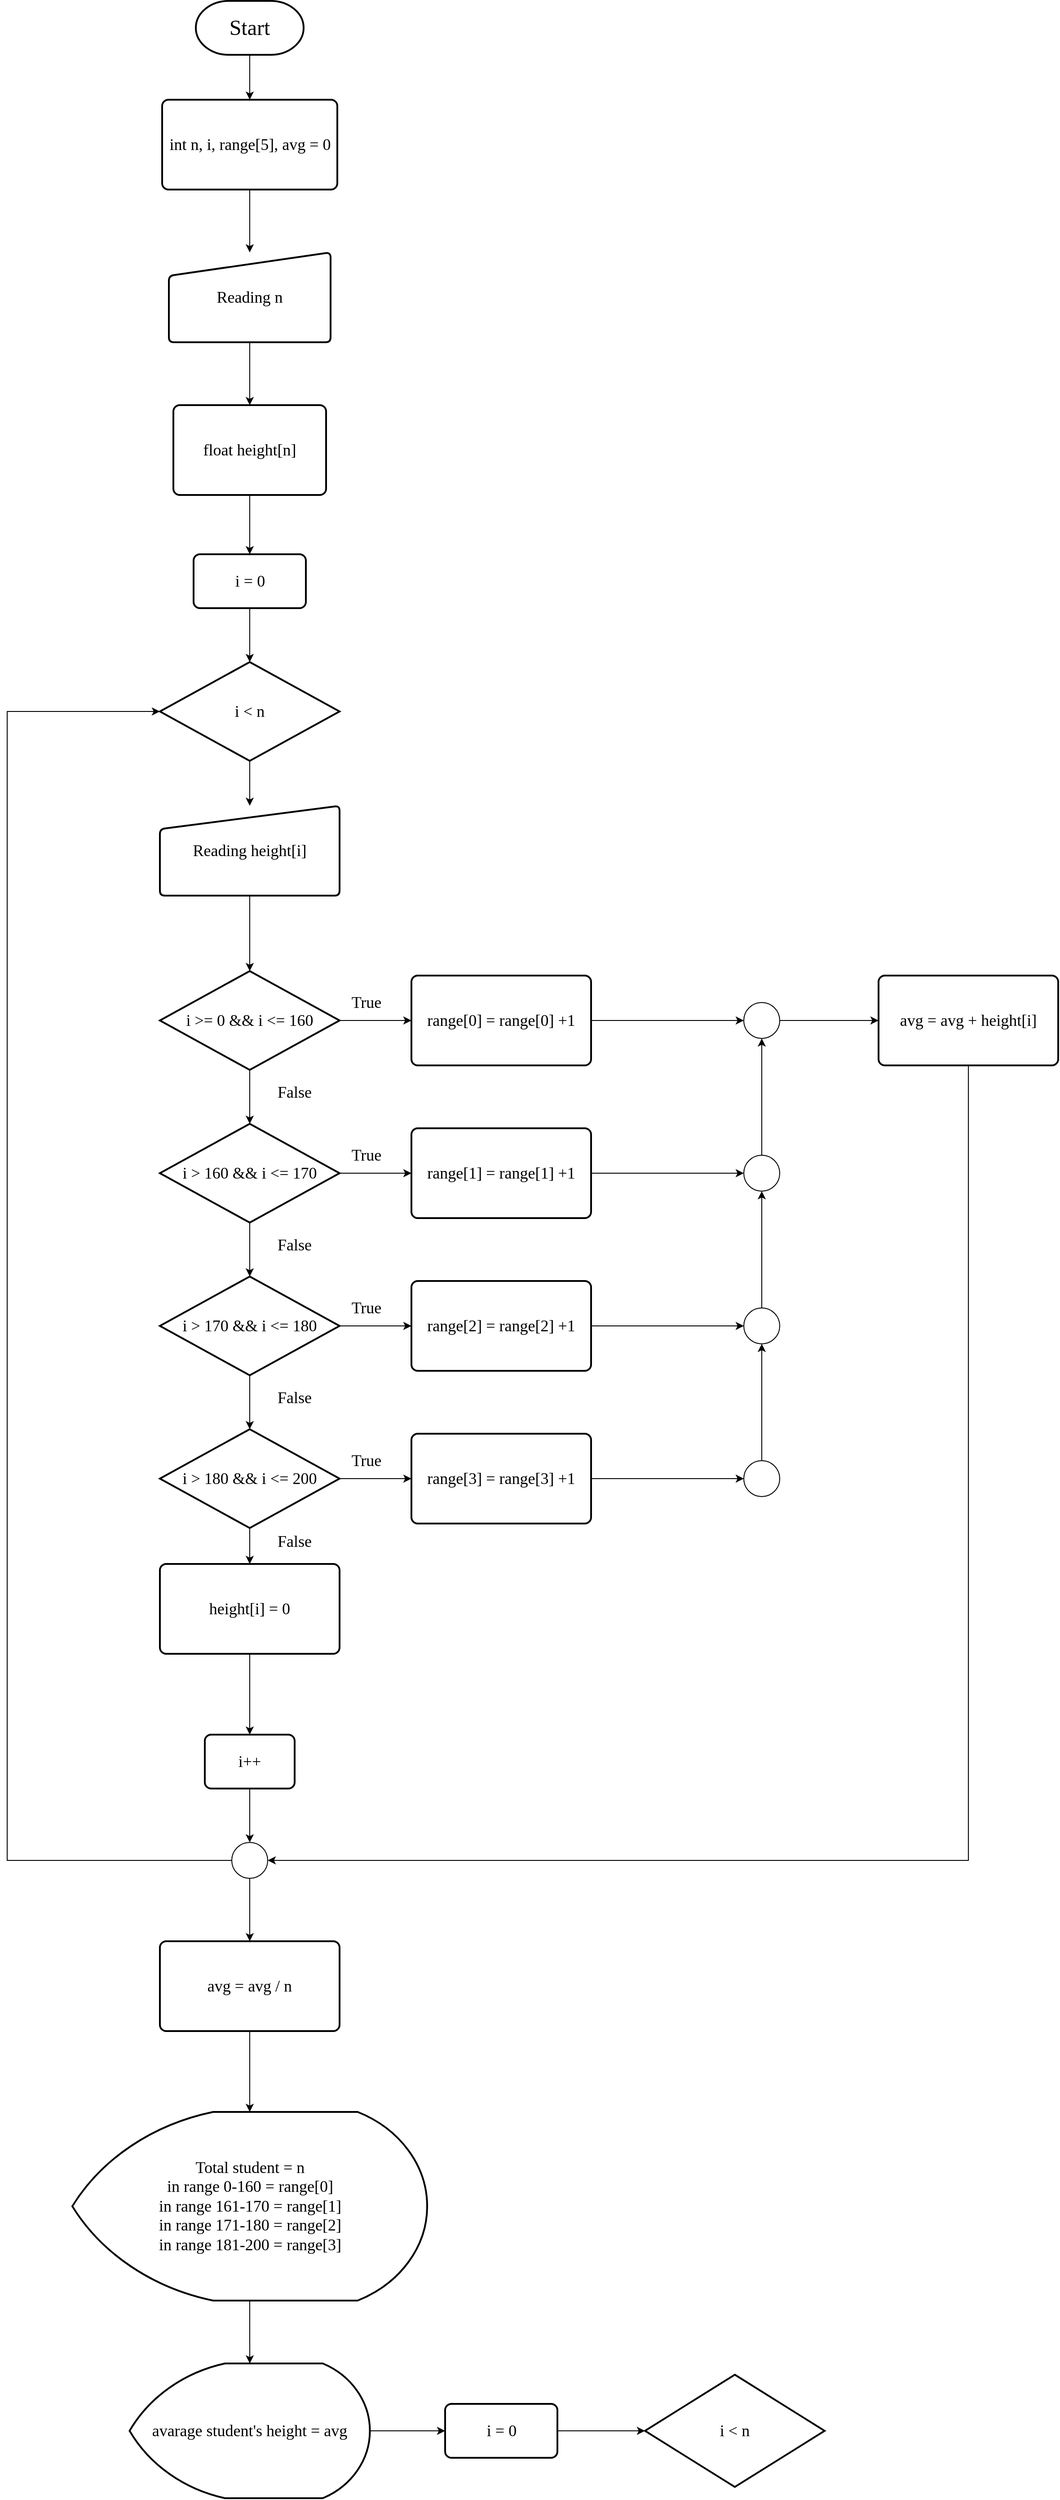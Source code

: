 <mxfile version="20.1.1" type="github">
  <diagram id="wp_xYZn4VHThL3dPTbGy" name="Page-1">
    <mxGraphModel dx="2521" dy="939" grid="1" gridSize="10" guides="1" tooltips="1" connect="1" arrows="1" fold="1" page="1" pageScale="1" pageWidth="827" pageHeight="1169" math="0" shadow="0">
      <root>
        <mxCell id="0" />
        <mxCell id="1" parent="0" />
        <mxCell id="sDerq0rX48A-iTbsA8gS-17" value="" style="edgeStyle=orthogonalEdgeStyle;rounded=0;orthogonalLoop=1;jettySize=auto;html=1;fontFamily=Kanit;fontSource=https%3A%2F%2Ffonts.googleapis.com%2Fcss%3Ffamily%3DKanit;fontSize=18;" edge="1" parent="1" source="GzxjLerJVdwIG-m4BnVG-1" target="sDerq0rX48A-iTbsA8gS-16">
          <mxGeometry relative="1" as="geometry" />
        </mxCell>
        <mxCell id="GzxjLerJVdwIG-m4BnVG-1" value="&lt;font style=&quot;font-size: 24px;&quot; data-font-src=&quot;https://fonts.googleapis.com/css?family=Kanit&quot; face=&quot;Kanit&quot;&gt;Start&lt;/font&gt;" style="strokeWidth=2;html=1;shape=mxgraph.flowchart.terminator;whiteSpace=wrap;" parent="1" vertex="1">
          <mxGeometry x="20" y="20" width="120" height="60" as="geometry" />
        </mxCell>
        <mxCell id="sDerq0rX48A-iTbsA8gS-19" value="" style="edgeStyle=orthogonalEdgeStyle;rounded=0;orthogonalLoop=1;jettySize=auto;html=1;fontFamily=Kanit;fontSource=https%3A%2F%2Ffonts.googleapis.com%2Fcss%3Ffamily%3DKanit;fontSize=18;" edge="1" parent="1" source="sDerq0rX48A-iTbsA8gS-16">
          <mxGeometry relative="1" as="geometry">
            <mxPoint x="80" y="300" as="targetPoint" />
          </mxGeometry>
        </mxCell>
        <mxCell id="sDerq0rX48A-iTbsA8gS-16" value="int n, i, range[5], avg = 0" style="rounded=1;whiteSpace=wrap;html=1;absoluteArcSize=1;arcSize=14;strokeWidth=2;fontFamily=Kanit;fontSource=https%3A%2F%2Ffonts.googleapis.com%2Fcss%3Ffamily%3DKanit;fontSize=18;" vertex="1" parent="1">
          <mxGeometry x="-17.5" y="130" width="195" height="100" as="geometry" />
        </mxCell>
        <mxCell id="sDerq0rX48A-iTbsA8gS-22" value="" style="edgeStyle=orthogonalEdgeStyle;rounded=0;orthogonalLoop=1;jettySize=auto;html=1;fontFamily=Kanit;fontSource=https%3A%2F%2Ffonts.googleapis.com%2Fcss%3Ffamily%3DKanit;fontSize=18;" edge="1" parent="1" source="sDerq0rX48A-iTbsA8gS-20" target="sDerq0rX48A-iTbsA8gS-21">
          <mxGeometry relative="1" as="geometry" />
        </mxCell>
        <mxCell id="sDerq0rX48A-iTbsA8gS-20" value="Reading n" style="html=1;strokeWidth=2;shape=manualInput;whiteSpace=wrap;rounded=1;size=26;arcSize=11;fontFamily=Kanit;fontSource=https%3A%2F%2Ffonts.googleapis.com%2Fcss%3Ffamily%3DKanit;fontSize=18;" vertex="1" parent="1">
          <mxGeometry x="-10" y="300" width="180" height="100" as="geometry" />
        </mxCell>
        <mxCell id="sDerq0rX48A-iTbsA8gS-24" value="" style="edgeStyle=orthogonalEdgeStyle;rounded=0;orthogonalLoop=1;jettySize=auto;html=1;fontFamily=Kanit;fontSource=https%3A%2F%2Ffonts.googleapis.com%2Fcss%3Ffamily%3DKanit;fontSize=18;" edge="1" parent="1" source="sDerq0rX48A-iTbsA8gS-21" target="sDerq0rX48A-iTbsA8gS-23">
          <mxGeometry relative="1" as="geometry" />
        </mxCell>
        <mxCell id="sDerq0rX48A-iTbsA8gS-21" value="float height[n]" style="rounded=1;whiteSpace=wrap;html=1;absoluteArcSize=1;arcSize=14;strokeWidth=2;fontFamily=Kanit;fontSource=https%3A%2F%2Ffonts.googleapis.com%2Fcss%3Ffamily%3DKanit;fontSize=18;" vertex="1" parent="1">
          <mxGeometry x="-5" y="470" width="170" height="100" as="geometry" />
        </mxCell>
        <mxCell id="sDerq0rX48A-iTbsA8gS-28" value="" style="edgeStyle=orthogonalEdgeStyle;rounded=0;orthogonalLoop=1;jettySize=auto;html=1;fontFamily=Kanit;fontSource=https%3A%2F%2Ffonts.googleapis.com%2Fcss%3Ffamily%3DKanit;fontSize=18;" edge="1" parent="1" source="sDerq0rX48A-iTbsA8gS-23" target="sDerq0rX48A-iTbsA8gS-27">
          <mxGeometry relative="1" as="geometry" />
        </mxCell>
        <mxCell id="sDerq0rX48A-iTbsA8gS-23" value="i = 0" style="rounded=1;whiteSpace=wrap;html=1;absoluteArcSize=1;arcSize=14;strokeWidth=2;fontFamily=Kanit;fontSource=https%3A%2F%2Ffonts.googleapis.com%2Fcss%3Ffamily%3DKanit;fontSize=18;" vertex="1" parent="1">
          <mxGeometry x="17.5" y="636" width="125" height="60" as="geometry" />
        </mxCell>
        <mxCell id="sDerq0rX48A-iTbsA8gS-31" value="" style="edgeStyle=orthogonalEdgeStyle;rounded=0;orthogonalLoop=1;jettySize=auto;html=1;fontFamily=Kanit;fontSource=https%3A%2F%2Ffonts.googleapis.com%2Fcss%3Ffamily%3DKanit;fontSize=18;" edge="1" parent="1" source="sDerq0rX48A-iTbsA8gS-27" target="sDerq0rX48A-iTbsA8gS-30">
          <mxGeometry relative="1" as="geometry" />
        </mxCell>
        <mxCell id="sDerq0rX48A-iTbsA8gS-27" value="i &amp;lt; n" style="strokeWidth=2;html=1;shape=mxgraph.flowchart.decision;whiteSpace=wrap;fontFamily=Kanit;fontSource=https%3A%2F%2Ffonts.googleapis.com%2Fcss%3Ffamily%3DKanit;fontSize=18;" vertex="1" parent="1">
          <mxGeometry x="-20" y="756" width="200" height="110" as="geometry" />
        </mxCell>
        <mxCell id="sDerq0rX48A-iTbsA8gS-34" value="" style="edgeStyle=orthogonalEdgeStyle;rounded=0;orthogonalLoop=1;jettySize=auto;html=1;fontFamily=Kanit;fontSource=https%3A%2F%2Ffonts.googleapis.com%2Fcss%3Ffamily%3DKanit;fontSize=18;" edge="1" parent="1" source="sDerq0rX48A-iTbsA8gS-30">
          <mxGeometry relative="1" as="geometry">
            <mxPoint x="80" y="1100" as="targetPoint" />
          </mxGeometry>
        </mxCell>
        <mxCell id="sDerq0rX48A-iTbsA8gS-30" value="Reading height[i]" style="html=1;strokeWidth=2;shape=manualInput;whiteSpace=wrap;rounded=1;size=26;arcSize=11;fontFamily=Kanit;fontSource=https%3A%2F%2Ffonts.googleapis.com%2Fcss%3Ffamily%3DKanit;fontSize=18;" vertex="1" parent="1">
          <mxGeometry x="-20" y="916" width="200" height="100" as="geometry" />
        </mxCell>
        <mxCell id="sDerq0rX48A-iTbsA8gS-44" value="" style="edgeStyle=orthogonalEdgeStyle;rounded=0;orthogonalLoop=1;jettySize=auto;html=1;fontFamily=Kanit;fontSource=https%3A%2F%2Ffonts.googleapis.com%2Fcss%3Ffamily%3DKanit;fontSize=18;" edge="1" parent="1" source="sDerq0rX48A-iTbsA8gS-42" target="sDerq0rX48A-iTbsA8gS-43">
          <mxGeometry relative="1" as="geometry" />
        </mxCell>
        <mxCell id="sDerq0rX48A-iTbsA8gS-56" value="" style="edgeStyle=orthogonalEdgeStyle;rounded=0;orthogonalLoop=1;jettySize=auto;html=1;fontFamily=Kanit;fontSource=https%3A%2F%2Ffonts.googleapis.com%2Fcss%3Ffamily%3DKanit;fontSize=18;" edge="1" parent="1" source="sDerq0rX48A-iTbsA8gS-42" target="sDerq0rX48A-iTbsA8gS-49">
          <mxGeometry relative="1" as="geometry" />
        </mxCell>
        <mxCell id="sDerq0rX48A-iTbsA8gS-42" value="i &amp;gt;= 0 &amp;amp;&amp;amp; i &amp;lt;= 160" style="strokeWidth=2;html=1;shape=mxgraph.flowchart.decision;whiteSpace=wrap;fontFamily=Kanit;fontSource=https%3A%2F%2Ffonts.googleapis.com%2Fcss%3Ffamily%3DKanit;fontSize=18;" vertex="1" parent="1">
          <mxGeometry x="-20" y="1100" width="200" height="110" as="geometry" />
        </mxCell>
        <mxCell id="sDerq0rX48A-iTbsA8gS-46" value="" style="edgeStyle=orthogonalEdgeStyle;rounded=0;orthogonalLoop=1;jettySize=auto;html=1;fontFamily=Kanit;fontSource=https%3A%2F%2Ffonts.googleapis.com%2Fcss%3Ffamily%3DKanit;fontSize=18;" edge="1" parent="1" source="sDerq0rX48A-iTbsA8gS-43" target="sDerq0rX48A-iTbsA8gS-45">
          <mxGeometry relative="1" as="geometry" />
        </mxCell>
        <mxCell id="sDerq0rX48A-iTbsA8gS-55" value="" style="edgeStyle=orthogonalEdgeStyle;rounded=0;orthogonalLoop=1;jettySize=auto;html=1;fontFamily=Kanit;fontSource=https%3A%2F%2Ffonts.googleapis.com%2Fcss%3Ffamily%3DKanit;fontSize=18;" edge="1" parent="1" source="sDerq0rX48A-iTbsA8gS-43">
          <mxGeometry relative="1" as="geometry">
            <mxPoint x="260" y="1325" as="targetPoint" />
          </mxGeometry>
        </mxCell>
        <mxCell id="sDerq0rX48A-iTbsA8gS-43" value="i &amp;gt; 160 &amp;amp;&amp;amp; i &amp;lt;= 170" style="strokeWidth=2;html=1;shape=mxgraph.flowchart.decision;whiteSpace=wrap;fontFamily=Kanit;fontSource=https%3A%2F%2Ffonts.googleapis.com%2Fcss%3Ffamily%3DKanit;fontSize=18;" vertex="1" parent="1">
          <mxGeometry x="-20" y="1270" width="200" height="110" as="geometry" />
        </mxCell>
        <mxCell id="sDerq0rX48A-iTbsA8gS-48" value="" style="edgeStyle=orthogonalEdgeStyle;rounded=0;orthogonalLoop=1;jettySize=auto;html=1;fontFamily=Kanit;fontSource=https%3A%2F%2Ffonts.googleapis.com%2Fcss%3Ffamily%3DKanit;fontSize=18;" edge="1" parent="1" source="sDerq0rX48A-iTbsA8gS-45" target="sDerq0rX48A-iTbsA8gS-47">
          <mxGeometry relative="1" as="geometry" />
        </mxCell>
        <mxCell id="sDerq0rX48A-iTbsA8gS-54" value="" style="edgeStyle=orthogonalEdgeStyle;rounded=0;orthogonalLoop=1;jettySize=auto;html=1;fontFamily=Kanit;fontSource=https%3A%2F%2Ffonts.googleapis.com%2Fcss%3Ffamily%3DKanit;fontSize=18;" edge="1" parent="1" source="sDerq0rX48A-iTbsA8gS-45">
          <mxGeometry relative="1" as="geometry">
            <mxPoint x="260" y="1495" as="targetPoint" />
          </mxGeometry>
        </mxCell>
        <mxCell id="sDerq0rX48A-iTbsA8gS-45" value="i &amp;gt; 170 &amp;amp;&amp;amp; i &amp;lt;= 180" style="strokeWidth=2;html=1;shape=mxgraph.flowchart.decision;whiteSpace=wrap;fontFamily=Kanit;fontSource=https%3A%2F%2Ffonts.googleapis.com%2Fcss%3Ffamily%3DKanit;fontSize=18;" vertex="1" parent="1">
          <mxGeometry x="-20" y="1440" width="200" height="110" as="geometry" />
        </mxCell>
        <mxCell id="sDerq0rX48A-iTbsA8gS-53" value="" style="edgeStyle=orthogonalEdgeStyle;rounded=0;orthogonalLoop=1;jettySize=auto;html=1;fontFamily=Kanit;fontSource=https%3A%2F%2Ffonts.googleapis.com%2Fcss%3Ffamily%3DKanit;fontSize=18;" edge="1" parent="1" source="sDerq0rX48A-iTbsA8gS-47">
          <mxGeometry relative="1" as="geometry">
            <mxPoint x="260" y="1665" as="targetPoint" />
          </mxGeometry>
        </mxCell>
        <mxCell id="sDerq0rX48A-iTbsA8gS-75" value="" style="edgeStyle=orthogonalEdgeStyle;rounded=0;orthogonalLoop=1;jettySize=auto;html=1;fontFamily=Kanit;fontSource=https%3A%2F%2Ffonts.googleapis.com%2Fcss%3Ffamily%3DKanit;fontSize=18;" edge="1" parent="1" source="sDerq0rX48A-iTbsA8gS-47" target="sDerq0rX48A-iTbsA8gS-74">
          <mxGeometry relative="1" as="geometry" />
        </mxCell>
        <mxCell id="sDerq0rX48A-iTbsA8gS-47" value="i &amp;gt; 180 &amp;amp;&amp;amp; i &amp;lt;= 200" style="strokeWidth=2;html=1;shape=mxgraph.flowchart.decision;whiteSpace=wrap;fontFamily=Kanit;fontSource=https%3A%2F%2Ffonts.googleapis.com%2Fcss%3Ffamily%3DKanit;fontSize=18;" vertex="1" parent="1">
          <mxGeometry x="-20" y="1610" width="200" height="110" as="geometry" />
        </mxCell>
        <mxCell id="sDerq0rX48A-iTbsA8gS-68" style="edgeStyle=orthogonalEdgeStyle;rounded=0;orthogonalLoop=1;jettySize=auto;html=1;entryX=0;entryY=0.5;entryDx=0;entryDy=0;entryPerimeter=0;fontFamily=Kanit;fontSource=https%3A%2F%2Ffonts.googleapis.com%2Fcss%3Ffamily%3DKanit;fontSize=18;" edge="1" parent="1" source="sDerq0rX48A-iTbsA8gS-49" target="sDerq0rX48A-iTbsA8gS-60">
          <mxGeometry relative="1" as="geometry" />
        </mxCell>
        <mxCell id="sDerq0rX48A-iTbsA8gS-49" value="range[0] = range[0] +1" style="rounded=1;whiteSpace=wrap;html=1;absoluteArcSize=1;arcSize=14;strokeWidth=2;fontFamily=Kanit;fontSource=https%3A%2F%2Ffonts.googleapis.com%2Fcss%3Ffamily%3DKanit;fontSize=18;" vertex="1" parent="1">
          <mxGeometry x="260" y="1105" width="200" height="100" as="geometry" />
        </mxCell>
        <mxCell id="sDerq0rX48A-iTbsA8gS-70" style="edgeStyle=orthogonalEdgeStyle;rounded=0;orthogonalLoop=1;jettySize=auto;html=1;entryX=0;entryY=0.5;entryDx=0;entryDy=0;entryPerimeter=0;fontFamily=Kanit;fontSource=https%3A%2F%2Ffonts.googleapis.com%2Fcss%3Ffamily%3DKanit;fontSize=18;" edge="1" parent="1" source="sDerq0rX48A-iTbsA8gS-57" target="sDerq0rX48A-iTbsA8gS-63">
          <mxGeometry relative="1" as="geometry" />
        </mxCell>
        <mxCell id="sDerq0rX48A-iTbsA8gS-57" value="range[2] = range[2] +1" style="rounded=1;whiteSpace=wrap;html=1;absoluteArcSize=1;arcSize=14;strokeWidth=2;fontFamily=Kanit;fontSource=https%3A%2F%2Ffonts.googleapis.com%2Fcss%3Ffamily%3DKanit;fontSize=18;" vertex="1" parent="1">
          <mxGeometry x="260" y="1445" width="200" height="100" as="geometry" />
        </mxCell>
        <mxCell id="sDerq0rX48A-iTbsA8gS-69" style="edgeStyle=orthogonalEdgeStyle;rounded=0;orthogonalLoop=1;jettySize=auto;html=1;entryX=0;entryY=0.5;entryDx=0;entryDy=0;entryPerimeter=0;fontFamily=Kanit;fontSource=https%3A%2F%2Ffonts.googleapis.com%2Fcss%3Ffamily%3DKanit;fontSize=18;" edge="1" parent="1" source="sDerq0rX48A-iTbsA8gS-58" target="sDerq0rX48A-iTbsA8gS-62">
          <mxGeometry relative="1" as="geometry" />
        </mxCell>
        <mxCell id="sDerq0rX48A-iTbsA8gS-58" value="range[1] = range[1] +1" style="rounded=1;whiteSpace=wrap;html=1;absoluteArcSize=1;arcSize=14;strokeWidth=2;fontFamily=Kanit;fontSource=https%3A%2F%2Ffonts.googleapis.com%2Fcss%3Ffamily%3DKanit;fontSize=18;" vertex="1" parent="1">
          <mxGeometry x="260" y="1275" width="200" height="100" as="geometry" />
        </mxCell>
        <mxCell id="sDerq0rX48A-iTbsA8gS-71" style="edgeStyle=orthogonalEdgeStyle;rounded=0;orthogonalLoop=1;jettySize=auto;html=1;entryX=0;entryY=0.5;entryDx=0;entryDy=0;entryPerimeter=0;fontFamily=Kanit;fontSource=https%3A%2F%2Ffonts.googleapis.com%2Fcss%3Ffamily%3DKanit;fontSize=18;" edge="1" parent="1" source="sDerq0rX48A-iTbsA8gS-59" target="sDerq0rX48A-iTbsA8gS-64">
          <mxGeometry relative="1" as="geometry" />
        </mxCell>
        <mxCell id="sDerq0rX48A-iTbsA8gS-59" value="range[3] = range[3] +1" style="rounded=1;whiteSpace=wrap;html=1;absoluteArcSize=1;arcSize=14;strokeWidth=2;fontFamily=Kanit;fontSource=https%3A%2F%2Ffonts.googleapis.com%2Fcss%3Ffamily%3DKanit;fontSize=18;" vertex="1" parent="1">
          <mxGeometry x="260" y="1615" width="200" height="100" as="geometry" />
        </mxCell>
        <mxCell id="sDerq0rX48A-iTbsA8gS-73" value="" style="edgeStyle=orthogonalEdgeStyle;rounded=0;orthogonalLoop=1;jettySize=auto;html=1;fontFamily=Kanit;fontSource=https%3A%2F%2Ffonts.googleapis.com%2Fcss%3Ffamily%3DKanit;fontSize=18;" edge="1" parent="1" source="sDerq0rX48A-iTbsA8gS-60" target="sDerq0rX48A-iTbsA8gS-72">
          <mxGeometry relative="1" as="geometry" />
        </mxCell>
        <mxCell id="sDerq0rX48A-iTbsA8gS-60" value="" style="verticalLabelPosition=bottom;verticalAlign=top;html=1;shape=mxgraph.flowchart.on-page_reference;fontFamily=Kanit;fontSource=https%3A%2F%2Ffonts.googleapis.com%2Fcss%3Ffamily%3DKanit;fontSize=18;" vertex="1" parent="1">
          <mxGeometry x="630" y="1135" width="40" height="40" as="geometry" />
        </mxCell>
        <mxCell id="sDerq0rX48A-iTbsA8gS-67" style="edgeStyle=orthogonalEdgeStyle;rounded=0;orthogonalLoop=1;jettySize=auto;html=1;entryX=0.5;entryY=1;entryDx=0;entryDy=0;entryPerimeter=0;fontFamily=Kanit;fontSource=https%3A%2F%2Ffonts.googleapis.com%2Fcss%3Ffamily%3DKanit;fontSize=18;" edge="1" parent="1" source="sDerq0rX48A-iTbsA8gS-62" target="sDerq0rX48A-iTbsA8gS-60">
          <mxGeometry relative="1" as="geometry" />
        </mxCell>
        <mxCell id="sDerq0rX48A-iTbsA8gS-62" value="" style="verticalLabelPosition=bottom;verticalAlign=top;html=1;shape=mxgraph.flowchart.on-page_reference;fontFamily=Kanit;fontSource=https%3A%2F%2Ffonts.googleapis.com%2Fcss%3Ffamily%3DKanit;fontSize=18;" vertex="1" parent="1">
          <mxGeometry x="630" y="1305" width="40" height="40" as="geometry" />
        </mxCell>
        <mxCell id="sDerq0rX48A-iTbsA8gS-66" style="edgeStyle=orthogonalEdgeStyle;rounded=0;orthogonalLoop=1;jettySize=auto;html=1;entryX=0.5;entryY=1;entryDx=0;entryDy=0;entryPerimeter=0;fontFamily=Kanit;fontSource=https%3A%2F%2Ffonts.googleapis.com%2Fcss%3Ffamily%3DKanit;fontSize=18;" edge="1" parent="1" source="sDerq0rX48A-iTbsA8gS-63" target="sDerq0rX48A-iTbsA8gS-62">
          <mxGeometry relative="1" as="geometry" />
        </mxCell>
        <mxCell id="sDerq0rX48A-iTbsA8gS-63" value="" style="verticalLabelPosition=bottom;verticalAlign=top;html=1;shape=mxgraph.flowchart.on-page_reference;fontFamily=Kanit;fontSource=https%3A%2F%2Ffonts.googleapis.com%2Fcss%3Ffamily%3DKanit;fontSize=18;" vertex="1" parent="1">
          <mxGeometry x="630" y="1475" width="40" height="40" as="geometry" />
        </mxCell>
        <mxCell id="sDerq0rX48A-iTbsA8gS-65" style="edgeStyle=orthogonalEdgeStyle;rounded=0;orthogonalLoop=1;jettySize=auto;html=1;entryX=0.5;entryY=1;entryDx=0;entryDy=0;entryPerimeter=0;fontFamily=Kanit;fontSource=https%3A%2F%2Ffonts.googleapis.com%2Fcss%3Ffamily%3DKanit;fontSize=18;" edge="1" parent="1" source="sDerq0rX48A-iTbsA8gS-64" target="sDerq0rX48A-iTbsA8gS-63">
          <mxGeometry relative="1" as="geometry" />
        </mxCell>
        <mxCell id="sDerq0rX48A-iTbsA8gS-64" value="" style="verticalLabelPosition=bottom;verticalAlign=top;html=1;shape=mxgraph.flowchart.on-page_reference;fontFamily=Kanit;fontSource=https%3A%2F%2Ffonts.googleapis.com%2Fcss%3Ffamily%3DKanit;fontSize=18;" vertex="1" parent="1">
          <mxGeometry x="630" y="1645" width="40" height="40" as="geometry" />
        </mxCell>
        <mxCell id="sDerq0rX48A-iTbsA8gS-78" style="edgeStyle=orthogonalEdgeStyle;rounded=0;orthogonalLoop=1;jettySize=auto;html=1;entryX=1;entryY=0.5;entryDx=0;entryDy=0;entryPerimeter=0;fontFamily=Kanit;fontSource=https%3A%2F%2Ffonts.googleapis.com%2Fcss%3Ffamily%3DKanit;fontSize=18;" edge="1" parent="1" source="sDerq0rX48A-iTbsA8gS-72" target="sDerq0rX48A-iTbsA8gS-76">
          <mxGeometry relative="1" as="geometry">
            <Array as="points">
              <mxPoint x="880" y="2090" />
            </Array>
          </mxGeometry>
        </mxCell>
        <mxCell id="sDerq0rX48A-iTbsA8gS-72" value="avg = avg + height[i]" style="rounded=1;whiteSpace=wrap;html=1;absoluteArcSize=1;arcSize=14;strokeWidth=2;fontFamily=Kanit;fontSource=https%3A%2F%2Ffonts.googleapis.com%2Fcss%3Ffamily%3DKanit;fontSize=18;" vertex="1" parent="1">
          <mxGeometry x="780" y="1105" width="200" height="100" as="geometry" />
        </mxCell>
        <mxCell id="sDerq0rX48A-iTbsA8gS-81" value="" style="edgeStyle=orthogonalEdgeStyle;rounded=0;orthogonalLoop=1;jettySize=auto;html=1;fontFamily=Kanit;fontSource=https%3A%2F%2Ffonts.googleapis.com%2Fcss%3Ffamily%3DKanit;fontSize=18;" edge="1" parent="1" source="sDerq0rX48A-iTbsA8gS-74" target="sDerq0rX48A-iTbsA8gS-80">
          <mxGeometry relative="1" as="geometry" />
        </mxCell>
        <mxCell id="sDerq0rX48A-iTbsA8gS-74" value="height[i] = 0" style="rounded=1;whiteSpace=wrap;html=1;absoluteArcSize=1;arcSize=14;strokeWidth=2;fontFamily=Kanit;fontSource=https%3A%2F%2Ffonts.googleapis.com%2Fcss%3Ffamily%3DKanit;fontSize=18;" vertex="1" parent="1">
          <mxGeometry x="-20" y="1760" width="200" height="100" as="geometry" />
        </mxCell>
        <mxCell id="sDerq0rX48A-iTbsA8gS-83" style="edgeStyle=orthogonalEdgeStyle;rounded=0;orthogonalLoop=1;jettySize=auto;html=1;entryX=0;entryY=0.5;entryDx=0;entryDy=0;entryPerimeter=0;fontFamily=Kanit;fontSource=https%3A%2F%2Ffonts.googleapis.com%2Fcss%3Ffamily%3DKanit;fontSize=18;" edge="1" parent="1" source="sDerq0rX48A-iTbsA8gS-76" target="sDerq0rX48A-iTbsA8gS-27">
          <mxGeometry relative="1" as="geometry">
            <Array as="points">
              <mxPoint x="-190" y="2090" />
              <mxPoint x="-190" y="811" />
            </Array>
          </mxGeometry>
        </mxCell>
        <mxCell id="sDerq0rX48A-iTbsA8gS-98" value="" style="edgeStyle=orthogonalEdgeStyle;rounded=0;orthogonalLoop=1;jettySize=auto;html=1;fontFamily=Kanit;fontSource=https%3A%2F%2Ffonts.googleapis.com%2Fcss%3Ffamily%3DKanit;fontSize=18;" edge="1" parent="1" source="sDerq0rX48A-iTbsA8gS-76" target="sDerq0rX48A-iTbsA8gS-96">
          <mxGeometry relative="1" as="geometry" />
        </mxCell>
        <mxCell id="sDerq0rX48A-iTbsA8gS-76" value="" style="verticalLabelPosition=bottom;verticalAlign=top;html=1;shape=mxgraph.flowchart.on-page_reference;fontFamily=Kanit;fontSource=https%3A%2F%2Ffonts.googleapis.com%2Fcss%3Ffamily%3DKanit;fontSize=18;" vertex="1" parent="1">
          <mxGeometry x="60" y="2070" width="40" height="40" as="geometry" />
        </mxCell>
        <mxCell id="sDerq0rX48A-iTbsA8gS-82" value="" style="edgeStyle=orthogonalEdgeStyle;rounded=0;orthogonalLoop=1;jettySize=auto;html=1;fontFamily=Kanit;fontSource=https%3A%2F%2Ffonts.googleapis.com%2Fcss%3Ffamily%3DKanit;fontSize=18;" edge="1" parent="1" source="sDerq0rX48A-iTbsA8gS-80" target="sDerq0rX48A-iTbsA8gS-76">
          <mxGeometry relative="1" as="geometry" />
        </mxCell>
        <mxCell id="sDerq0rX48A-iTbsA8gS-80" value="i++" style="rounded=1;whiteSpace=wrap;html=1;absoluteArcSize=1;arcSize=14;strokeWidth=2;fontFamily=Kanit;fontSource=https%3A%2F%2Ffonts.googleapis.com%2Fcss%3Ffamily%3DKanit;fontSize=18;" vertex="1" parent="1">
          <mxGeometry x="30" y="1950" width="100" height="60" as="geometry" />
        </mxCell>
        <mxCell id="sDerq0rX48A-iTbsA8gS-84" value="True" style="text;html=1;strokeColor=none;fillColor=none;align=center;verticalAlign=middle;whiteSpace=wrap;rounded=0;fontFamily=Kanit;fontSource=https%3A%2F%2Ffonts.googleapis.com%2Fcss%3Ffamily%3DKanit;fontSize=18;" vertex="1" parent="1">
          <mxGeometry x="180" y="1120" width="60" height="30" as="geometry" />
        </mxCell>
        <mxCell id="sDerq0rX48A-iTbsA8gS-87" value="True" style="text;html=1;strokeColor=none;fillColor=none;align=center;verticalAlign=middle;whiteSpace=wrap;rounded=0;fontFamily=Kanit;fontSource=https%3A%2F%2Ffonts.googleapis.com%2Fcss%3Ffamily%3DKanit;fontSize=18;" vertex="1" parent="1">
          <mxGeometry x="180" y="1290" width="60" height="30" as="geometry" />
        </mxCell>
        <mxCell id="sDerq0rX48A-iTbsA8gS-88" value="True" style="text;html=1;strokeColor=none;fillColor=none;align=center;verticalAlign=middle;whiteSpace=wrap;rounded=0;fontFamily=Kanit;fontSource=https%3A%2F%2Ffonts.googleapis.com%2Fcss%3Ffamily%3DKanit;fontSize=18;" vertex="1" parent="1">
          <mxGeometry x="180" y="1460" width="60" height="30" as="geometry" />
        </mxCell>
        <mxCell id="sDerq0rX48A-iTbsA8gS-89" value="True" style="text;html=1;strokeColor=none;fillColor=none;align=center;verticalAlign=middle;whiteSpace=wrap;rounded=0;fontFamily=Kanit;fontSource=https%3A%2F%2Ffonts.googleapis.com%2Fcss%3Ffamily%3DKanit;fontSize=18;" vertex="1" parent="1">
          <mxGeometry x="180" y="1630" width="60" height="30" as="geometry" />
        </mxCell>
        <mxCell id="sDerq0rX48A-iTbsA8gS-90" value="False" style="text;html=1;strokeColor=none;fillColor=none;align=center;verticalAlign=middle;whiteSpace=wrap;rounded=0;fontFamily=Kanit;fontSource=https%3A%2F%2Ffonts.googleapis.com%2Fcss%3Ffamily%3DKanit;fontSize=18;" vertex="1" parent="1">
          <mxGeometry x="100" y="1220" width="60" height="30" as="geometry" />
        </mxCell>
        <mxCell id="sDerq0rX48A-iTbsA8gS-91" value="False" style="text;html=1;strokeColor=none;fillColor=none;align=center;verticalAlign=middle;whiteSpace=wrap;rounded=0;fontFamily=Kanit;fontSource=https%3A%2F%2Ffonts.googleapis.com%2Fcss%3Ffamily%3DKanit;fontSize=18;" vertex="1" parent="1">
          <mxGeometry x="100" y="1390" width="60" height="30" as="geometry" />
        </mxCell>
        <mxCell id="sDerq0rX48A-iTbsA8gS-92" value="False" style="text;html=1;strokeColor=none;fillColor=none;align=center;verticalAlign=middle;whiteSpace=wrap;rounded=0;fontFamily=Kanit;fontSource=https%3A%2F%2Ffonts.googleapis.com%2Fcss%3Ffamily%3DKanit;fontSize=18;" vertex="1" parent="1">
          <mxGeometry x="100" y="1560" width="60" height="30" as="geometry" />
        </mxCell>
        <mxCell id="sDerq0rX48A-iTbsA8gS-93" value="False" style="text;html=1;strokeColor=none;fillColor=none;align=center;verticalAlign=middle;whiteSpace=wrap;rounded=0;fontFamily=Kanit;fontSource=https%3A%2F%2Ffonts.googleapis.com%2Fcss%3Ffamily%3DKanit;fontSize=18;" vertex="1" parent="1">
          <mxGeometry x="100" y="1720" width="60" height="30" as="geometry" />
        </mxCell>
        <mxCell id="sDerq0rX48A-iTbsA8gS-101" value="" style="edgeStyle=orthogonalEdgeStyle;rounded=0;orthogonalLoop=1;jettySize=auto;html=1;fontFamily=Kanit;fontSource=https%3A%2F%2Ffonts.googleapis.com%2Fcss%3Ffamily%3DKanit;fontSize=18;" edge="1" parent="1" source="sDerq0rX48A-iTbsA8gS-96" target="sDerq0rX48A-iTbsA8gS-100">
          <mxGeometry relative="1" as="geometry" />
        </mxCell>
        <mxCell id="sDerq0rX48A-iTbsA8gS-96" value="avg = avg / n" style="rounded=1;whiteSpace=wrap;html=1;absoluteArcSize=1;arcSize=14;strokeWidth=2;fontFamily=Kanit;fontSource=https%3A%2F%2Ffonts.googleapis.com%2Fcss%3Ffamily%3DKanit;fontSize=18;" vertex="1" parent="1">
          <mxGeometry x="-20" y="2180" width="200" height="100" as="geometry" />
        </mxCell>
        <mxCell id="sDerq0rX48A-iTbsA8gS-103" value="" style="edgeStyle=orthogonalEdgeStyle;rounded=0;orthogonalLoop=1;jettySize=auto;html=1;fontFamily=Kanit;fontSource=https%3A%2F%2Ffonts.googleapis.com%2Fcss%3Ffamily%3DKanit;fontSize=18;" edge="1" parent="1" source="sDerq0rX48A-iTbsA8gS-100" target="sDerq0rX48A-iTbsA8gS-102">
          <mxGeometry relative="1" as="geometry" />
        </mxCell>
        <mxCell id="sDerq0rX48A-iTbsA8gS-100" value="Total student = n&lt;br&gt;in range 0-160 = range[0]&lt;br&gt;in range 161-170 = range[1]&lt;br&gt;in range 171-180 = range[2]&lt;br&gt;in range 181-200 = range[3]" style="strokeWidth=2;html=1;shape=mxgraph.flowchart.display;whiteSpace=wrap;fontFamily=Kanit;fontSource=https%3A%2F%2Ffonts.googleapis.com%2Fcss%3Ffamily%3DKanit;fontSize=18;" vertex="1" parent="1">
          <mxGeometry x="-117.5" y="2370" width="395" height="210" as="geometry" />
        </mxCell>
        <mxCell id="sDerq0rX48A-iTbsA8gS-106" value="" style="edgeStyle=orthogonalEdgeStyle;rounded=0;orthogonalLoop=1;jettySize=auto;html=1;fontFamily=Kanit;fontSource=https%3A%2F%2Ffonts.googleapis.com%2Fcss%3Ffamily%3DKanit;fontSize=18;" edge="1" parent="1" source="sDerq0rX48A-iTbsA8gS-102" target="sDerq0rX48A-iTbsA8gS-105">
          <mxGeometry relative="1" as="geometry" />
        </mxCell>
        <mxCell id="sDerq0rX48A-iTbsA8gS-102" value="avarage student&#39;s height = avg&lt;br&gt;" style="strokeWidth=2;html=1;shape=mxgraph.flowchart.display;whiteSpace=wrap;fontFamily=Kanit;fontSource=https%3A%2F%2Ffonts.googleapis.com%2Fcss%3Ffamily%3DKanit;fontSize=18;" vertex="1" parent="1">
          <mxGeometry x="-53.75" y="2650" width="267.5" height="150" as="geometry" />
        </mxCell>
        <mxCell id="sDerq0rX48A-iTbsA8gS-108" value="" style="edgeStyle=orthogonalEdgeStyle;rounded=0;orthogonalLoop=1;jettySize=auto;html=1;fontFamily=Kanit;fontSource=https%3A%2F%2Ffonts.googleapis.com%2Fcss%3Ffamily%3DKanit;fontSize=18;" edge="1" parent="1" source="sDerq0rX48A-iTbsA8gS-105" target="sDerq0rX48A-iTbsA8gS-107">
          <mxGeometry relative="1" as="geometry" />
        </mxCell>
        <mxCell id="sDerq0rX48A-iTbsA8gS-105" value="i = 0" style="rounded=1;whiteSpace=wrap;html=1;absoluteArcSize=1;arcSize=14;strokeWidth=2;fontFamily=Kanit;fontSource=https%3A%2F%2Ffonts.googleapis.com%2Fcss%3Ffamily%3DKanit;fontSize=18;" vertex="1" parent="1">
          <mxGeometry x="297.5" y="2695" width="125" height="60" as="geometry" />
        </mxCell>
        <mxCell id="sDerq0rX48A-iTbsA8gS-107" value="i &amp;lt; n" style="strokeWidth=2;html=1;shape=mxgraph.flowchart.decision;whiteSpace=wrap;fontFamily=Kanit;fontSource=https%3A%2F%2Ffonts.googleapis.com%2Fcss%3Ffamily%3DKanit;fontSize=18;" vertex="1" parent="1">
          <mxGeometry x="520" y="2662.5" width="200" height="125" as="geometry" />
        </mxCell>
      </root>
    </mxGraphModel>
  </diagram>
</mxfile>
